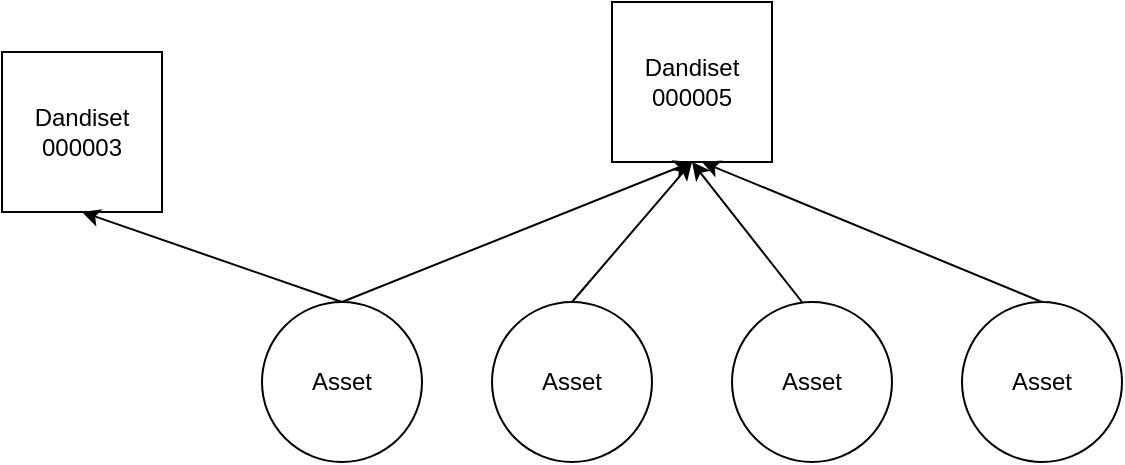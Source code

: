 <mxfile version="24.2.5" type="github">
  <diagram name="Page-1" id="OTIJ6Kl0p6fCM9iwQzwe">
    <mxGraphModel dx="1362" dy="767" grid="1" gridSize="10" guides="1" tooltips="1" connect="1" arrows="1" fold="1" page="1" pageScale="1" pageWidth="850" pageHeight="1100" math="0" shadow="0">
      <root>
        <mxCell id="0" />
        <mxCell id="1" parent="0" />
        <mxCell id="IJu9W6LYvoIiHaPlc0yn-1" value="" style="whiteSpace=wrap;html=1;aspect=fixed;" parent="1" vertex="1">
          <mxGeometry x="385" y="200" width="80" height="80" as="geometry" />
        </mxCell>
        <mxCell id="IJu9W6LYvoIiHaPlc0yn-2" value="Dandiset 000005" style="text;html=1;align=center;verticalAlign=middle;whiteSpace=wrap;rounded=0;" parent="1" vertex="1">
          <mxGeometry x="395" y="225" width="60" height="30" as="geometry" />
        </mxCell>
        <mxCell id="IJu9W6LYvoIiHaPlc0yn-3" value="" style="ellipse;whiteSpace=wrap;html=1;aspect=fixed;" parent="1" vertex="1">
          <mxGeometry x="210" y="350" width="80" height="80" as="geometry" />
        </mxCell>
        <mxCell id="IJu9W6LYvoIiHaPlc0yn-4" value="Asset" style="text;html=1;align=center;verticalAlign=middle;whiteSpace=wrap;rounded=0;" parent="1" vertex="1">
          <mxGeometry x="220" y="375" width="60" height="30" as="geometry" />
        </mxCell>
        <mxCell id="IJu9W6LYvoIiHaPlc0yn-5" value="" style="ellipse;whiteSpace=wrap;html=1;aspect=fixed;" parent="1" vertex="1">
          <mxGeometry x="325" y="350" width="80" height="80" as="geometry" />
        </mxCell>
        <mxCell id="IJu9W6LYvoIiHaPlc0yn-6" value="Asset" style="text;html=1;align=center;verticalAlign=middle;whiteSpace=wrap;rounded=0;" parent="1" vertex="1">
          <mxGeometry x="335" y="375" width="60" height="30" as="geometry" />
        </mxCell>
        <mxCell id="IJu9W6LYvoIiHaPlc0yn-7" value="" style="ellipse;whiteSpace=wrap;html=1;aspect=fixed;" parent="1" vertex="1">
          <mxGeometry x="445" y="350" width="80" height="80" as="geometry" />
        </mxCell>
        <mxCell id="IJu9W6LYvoIiHaPlc0yn-8" value="Asset" style="text;html=1;align=center;verticalAlign=middle;whiteSpace=wrap;rounded=0;" parent="1" vertex="1">
          <mxGeometry x="455" y="375" width="60" height="30" as="geometry" />
        </mxCell>
        <mxCell id="IJu9W6LYvoIiHaPlc0yn-9" value="" style="ellipse;whiteSpace=wrap;html=1;aspect=fixed;" parent="1" vertex="1">
          <mxGeometry x="560" y="350" width="80" height="80" as="geometry" />
        </mxCell>
        <mxCell id="IJu9W6LYvoIiHaPlc0yn-10" value="Asset" style="text;html=1;align=center;verticalAlign=middle;whiteSpace=wrap;rounded=0;" parent="1" vertex="1">
          <mxGeometry x="570" y="375" width="60" height="30" as="geometry" />
        </mxCell>
        <mxCell id="IJu9W6LYvoIiHaPlc0yn-11" value="" style="endArrow=classic;html=1;rounded=0;entryX=0.5;entryY=1;entryDx=0;entryDy=0;" parent="1" target="IJu9W6LYvoIiHaPlc0yn-1" edge="1">
          <mxGeometry width="50" height="50" relative="1" as="geometry">
            <mxPoint x="250" y="350" as="sourcePoint" />
            <mxPoint x="300" y="300" as="targetPoint" />
          </mxGeometry>
        </mxCell>
        <mxCell id="IJu9W6LYvoIiHaPlc0yn-12" value="" style="endArrow=classic;html=1;rounded=0;entryX=0.5;entryY=1;entryDx=0;entryDy=0;" parent="1" target="IJu9W6LYvoIiHaPlc0yn-1" edge="1">
          <mxGeometry width="50" height="50" relative="1" as="geometry">
            <mxPoint x="365" y="350" as="sourcePoint" />
            <mxPoint x="415" y="300" as="targetPoint" />
          </mxGeometry>
        </mxCell>
        <mxCell id="IJu9W6LYvoIiHaPlc0yn-13" value="" style="endArrow=classic;html=1;rounded=0;entryX=0.5;entryY=1;entryDx=0;entryDy=0;" parent="1" target="IJu9W6LYvoIiHaPlc0yn-1" edge="1">
          <mxGeometry width="50" height="50" relative="1" as="geometry">
            <mxPoint x="480" y="350" as="sourcePoint" />
            <mxPoint x="530" y="300" as="targetPoint" />
          </mxGeometry>
        </mxCell>
        <mxCell id="IJu9W6LYvoIiHaPlc0yn-14" value="" style="endArrow=classic;html=1;rounded=0;" parent="1" edge="1">
          <mxGeometry width="50" height="50" relative="1" as="geometry">
            <mxPoint x="600" y="350" as="sourcePoint" />
            <mxPoint x="430" y="280" as="targetPoint" />
          </mxGeometry>
        </mxCell>
        <mxCell id="GAacQYoQjipGrD3xtVP4-7" value="" style="whiteSpace=wrap;html=1;aspect=fixed;" parent="1" vertex="1">
          <mxGeometry x="80" y="225" width="80" height="80" as="geometry" />
        </mxCell>
        <mxCell id="GAacQYoQjipGrD3xtVP4-8" value="Dandiset 000003" style="text;html=1;align=center;verticalAlign=middle;whiteSpace=wrap;rounded=0;" parent="1" vertex="1">
          <mxGeometry x="90" y="250" width="60" height="30" as="geometry" />
        </mxCell>
        <mxCell id="GAacQYoQjipGrD3xtVP4-9" value="" style="endArrow=classic;html=1;rounded=0;entryX=0.5;entryY=1;entryDx=0;entryDy=0;" parent="1" target="GAacQYoQjipGrD3xtVP4-7" edge="1">
          <mxGeometry width="50" height="50" relative="1" as="geometry">
            <mxPoint x="250" y="350" as="sourcePoint" />
            <mxPoint x="300" y="300" as="targetPoint" />
          </mxGeometry>
        </mxCell>
      </root>
    </mxGraphModel>
  </diagram>
</mxfile>
